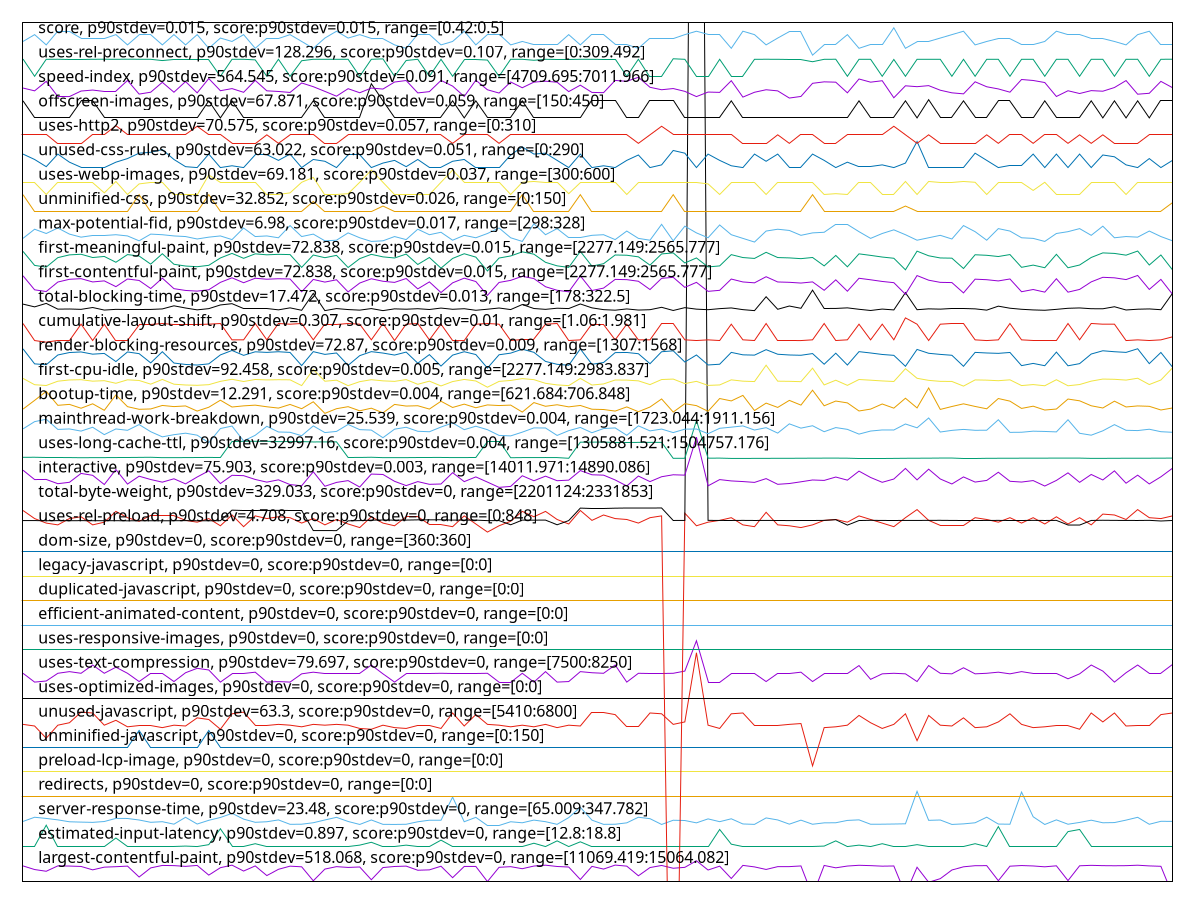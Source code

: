 reset

$largestContentfulPaintP90Stdev518068ScoreP90Stdev0Range1106941915064082 <<EOF
0 0.6387275539844293
1 0.49025650177714475
2 0.41941346714721206
3 0.639984674630016
4 0.6325929130641965
5 0.6164643876578566
6 0.47744769143201715
7 0.5879157978203926
8 0.6065035711058151
9 0.6308492984103777
10 0.18416908279101563
11 0.5575285230186715
12 0.6582279303632426
13 0.6506474659128125
14 0.6199649160259328
15 0.6588109324181799
16 0.2619682269271575
17 0.5657218944383215
18 0.6707815245498612
19 0.4280673814355378
20 0.6385704812976183
21 0.24268007839256978
22 0.49968407992067654
23 0.6286340523469507
24 0.6017263329355602
25 0.029305298032458182
26 0.5088638462474568
27 0.6085356315975412
28 0.5766045874826586
29 0.5952440294150563
30 0.07213096840266342
31 0.5714551553371336
32 0.615431176463642
33 0.6304582341466469
34 0.4615434528828164
35 0.47642429278780263
36 0.6258060790313333
37 0.15657353237936178
38 0.6164633093556571
39 0.6169143991083983
40 -0.002700867802204243
41 0.581402241507857
42 0.6080423083420543
43 0.524190653969745
44 0.6326948126218861
45 0.6686987838548379
46 0.6149071395672205
47 0.5927766044109761
48 0.0821352764766834
49 0.6200562122786781
50 0.5088244882172379
51 0.6724730212641177
52 0.629404373465345
53 0.2347513403039585
54 0.5710721064530748
55 0.6571856434588632
56 0.5426907253430793
57 0.5801613672820523
58 0.849658362413261
59 0.4703577646230608
60 0.6281113094131676
61 0.12289727412906526
62 0.660090805240138
63 0.5982148418284714
64 0.49374856547296897
65 0.6087423061854507
66 0.6099760636167479
67 0.6372145162839038
68 -0.58615958371887
69 0.6579384062231393
70 0.5603224040131343
71 0.6333764793279206
72 0.6645077826461119
73 0.6502344761710619
74 0.6285528561914582
75 0.6358129031438153
76 -0.5206520063352826
77 0.5844555260676989
78 -0.031301216145162236
79 0.11658002273163781
80 0.47137237510436325
81 0.6017421480344582
82 0.6471140672994071
83 0.649405441497998
84 0.0328944268977871
85 0.6278543679711381
86 0.6536647351792508
87 0.6367481505833608
88 0.6018943324179746
89 0.6425779914156866
90 0.036078114136747
91 0.6437683651552293
92 0.6620668659043938
93 0.6495750943771172
94 0.6450468002409249
95 0.6492296782397613
96 0.6670703678191501
97 0.6389456945190402
98 0.6226371285890773
99 -0.5402249883954147
EOF

$estimatedInputLatencyP90Stdev0897ScoreP90Stdev0Range128188 <<EOF
0 1.4316527777777812
1 1.4316527777777812
2 2.306652777777781
3 1.4316527777777812
4 1.4316527777777812
5 1.4316527777777812
6 1.4316527777777812
7 1.4316527777777812
8 1.781652777777781
9 1.4316527777777812
10 1.4316527777777812
11 1.4316527777777812
12 1.4316527777777812
13 1.4316527777777812
14 1.451097222222208
15 1.4316527777777812
16 1.5094305555555594
17 2.160819444444448
18 1.4316527777777812
19 1.4316527777777812
20 1.5483194444444304
21 1.4316527777777812
22 1.4316527777777812
23 1.4316527777777812
24 1.4316527777777812
25 1.4316527777777812
26 1.4316527777777812
27 1.4316527777777812
28 1.4316527777777812
29 1.4899861111111146
30 1.6066527777777986
31 1.4316527777777812
32 1.4316527777777812
33 1.4899861111111146
34 1.4316527777777812
35 1.4316527777777812
36 1.6941527777777812
37 1.4316527777777812
38 1.4316527777777812
39 1.4316527777777812
40 1.4316527777777812
41 1.4316527777777812
42 1.4316527777777812
43 1.4316527777777812
44 1.5677638888888925
45 1.4316527777777812
46 1.6649861111111144
47 1.4316527777777812
48 1.6260972222222256
49 1.4316527777777812
50 1.4316527777777812
51 1.4316527777777812
52 1.4316527777777812
53 1.4316527777777812
54 1.4316527777777812
55 1.4316527777777812
56 1.4316527777777812
57 1.4316527777777812
58 1.4316527777777812
59 1.4316527777777812
60 2.131652777777781
61 1.5288750000000033
62 1.4316527777777812
63 1.4316527777777812
64 1.4316527777777812
65 1.4316527777777812
66 1.4316527777777812
67 1.4316527777777812
68 1.4316527777777812
69 1.4510972222222258
70 1.6649861111111144
71 1.4316527777777812
72 1.489986111111097
73 1.4316527777777812
74 1.5483194444444481
75 1.4316527777777812
76 1.4316527777777812
77 1.5094305555555594
78 1.4316527777777812
79 1.4316527777777812
80 1.4316527777777812
81 1.4316527777777812
82 1.5483194444444481
83 1.4316527777777812
84 2.248319444444448
85 1.4316527777777812
86 1.4316527777777812
87 1.4316527777777812
88 1.4316527777777812
89 1.4316527777777812
90 2.0441527777777546
91 2.131652777777781
92 1.4316527777777812
93 1.4316527777777812
94 1.4316527777777812
95 1.4316527777777812
96 1.4316527777777812
97 1.4316527777777812
98 1.4316527777777812
99 1.4316527777777812
EOF

$serverResponseTimeP90Stdev2348ScoreP90Stdev0Range65009347782 <<EOF
0 2.4600613114104593
1 2.6324662242472265
2 2.584268918383518
3 2.5248642036450075
4 2.4468233954041203
5 2.4330753763866877
6 2.4226405507131537
7 2.457411747226624
8 2.585407983359746
9 2.582114599841521
10 2.5198374603803484
11 2.4252802099841517
12 2.449661152931854
13 2.348744948494453
14 2.6307130546751187
15 2.3540292194928685
16 2.5071443145800316
17 2.623368561806656
18 2.791875891442155
19 2.5560052496038033
20 2.425047444532488
21 2.4477841719492868
22 2.5230615095087163
23 2.342281992868463
24 2.347308736133122
25 2.407292888272583
26 2.520837856576862
27 2.6288162638668777
28 2.4592491085578443
29 2.337488015055467
30 2.521060717115689
31 2.341628268621236
32 2.337844591917591
33 2.3446393621236132
34 2.4467738708399365
35 2.5110567551505545
36 2.5092392036450075
37 3.45665897385103
38 2.4483140847860536
39 2.627682151347068
40 2.292722761489699
41 2.2947334587955623
42 2.4479872226624404
43 2.4055694334389854
44 2.5158061608557842
45 2.450304972266244
46 2.341965035657686
47 2.6172423732171155
48 3.037289916798732
49 2.514018324088748
50 2.3414549326465925
51 2.3456001386687797
52 2.402989203645008
53 2.6326742274167985
54 2.573809330427892
55 2.337289916798732
56 2.5094917789223454
57 2.498224940570523
58 2.4027613906497622
59 2.565325772583201
60 2.4506120245641836
61 2.5693719294770205
62 2.3573770800316955
63 2.3405882527733755
64 2.604737420760697
65 2.5219670166402532
66 2.349438292393027
67 2.513790511093502
68 2.3454020404120444
69 2.402454338351822
70 2.406837262282092
71 2.502607864500792
72 2.52537925911252
73 2.345223751980982
74 2.3476900752773373
75 2.354866184627575
76 2.363632032488114
77 3.6931437202852617
78 2.505574385895404
79 2.5197483161648178
80 2.337874306656101
81 2.36076456022187
82 2.4055793383518225
83 2.6344967313787637
84 2.353405209984152
85 2.346679774167987
86 3.6635527931854197
87 2.6524394809825673
88 2.335873514263074
89 2.5252257329635497
90 2.3463083399366083
91 2.419688886687797
92 2.5118986727416797
93 2.4062033478605387
94 2.413904417591125
95 2.514830526941363
96 2.629643324088748
97 2.3444759310618064
98 2.4661330229793976
99 2.4634586965134706
EOF

$redirectsP90Stdev0ScoreP90Stdev0Range00 <<EOF
0 3.5
1 3.5
2 3.5
3 3.5
4 3.5
5 3.5
6 3.5
7 3.5
8 3.5
9 3.5
10 3.5
11 3.5
12 3.5
13 3.5
14 3.5
15 3.5
16 3.5
17 3.5
18 3.5
19 3.5
20 3.5
21 3.5
22 3.5
23 3.5
24 3.5
25 3.5
26 3.5
27 3.5
28 3.5
29 3.5
30 3.5
31 3.5
32 3.5
33 3.5
34 3.5
35 3.5
36 3.5
37 3.5
38 3.5
39 3.5
40 3.5
41 3.5
42 3.5
43 3.5
44 3.5
45 3.5
46 3.5
47 3.5
48 3.5
49 3.5
50 3.5
51 3.5
52 3.5
53 3.5
54 3.5
55 3.5
56 3.5
57 3.5
58 3.5
59 3.5
60 3.5
61 3.5
62 3.5
63 3.5
64 3.5
65 3.5
66 3.5
67 3.5
68 3.5
69 3.5
70 3.5
71 3.5
72 3.5
73 3.5
74 3.5
75 3.5
76 3.5
77 3.5
78 3.5
79 3.5
80 3.5
81 3.5
82 3.5
83 3.5
84 3.5
85 3.5
86 3.5
87 3.5
88 3.5
89 3.5
90 3.5
91 3.5
92 3.5
93 3.5
94 3.5
95 3.5
96 3.5
97 3.5
98 3.5
99 3.5
EOF

$preloadLcpImageP90Stdev0ScoreP90Stdev0Range00 <<EOF
0 4.5
1 4.5
2 4.5
3 4.5
4 4.5
5 4.5
6 4.5
7 4.5
8 4.5
9 4.5
10 4.5
11 4.5
12 4.5
13 4.5
14 4.5
15 4.5
16 4.5
17 4.5
18 4.5
19 4.5
20 4.5
21 4.5
22 4.5
23 4.5
24 4.5
25 4.5
26 4.5
27 4.5
28 4.5
29 4.5
30 4.5
31 4.5
32 4.5
33 4.5
34 4.5
35 4.5
36 4.5
37 4.5
38 4.5
39 4.5
40 4.5
41 4.5
42 4.5
43 4.5
44 4.5
45 4.5
46 4.5
47 4.5
48 4.5
49 4.5
50 4.5
51 4.5
52 4.5
53 4.5
54 4.5
55 4.5
56 4.5
57 4.5
58 4.5
59 4.5
60 4.5
61 4.5
62 4.5
63 4.5
64 4.5
65 4.5
66 4.5
67 4.5
68 4.5
69 4.5
70 4.5
71 4.5
72 4.5
73 4.5
74 4.5
75 4.5
76 4.5
77 4.5
78 4.5
79 4.5
80 4.5
81 4.5
82 4.5
83 4.5
84 4.5
85 4.5
86 4.5
87 4.5
88 4.5
89 4.5
90 4.5
91 4.5
92 4.5
93 4.5
94 4.5
95 4.5
96 4.5
97 4.5
98 4.5
99 4.5
EOF

$unminifiedJavascriptP90Stdev0ScoreP90Stdev0Range0150 <<EOF
0 5.486
1 5.486
2 5.486
3 5.486
4 5.486
5 5.486
6 5.486
7 5.486
8 5.486
9 5.486
10 6.186
11 5.486
12 5.486
13 5.486
14 5.486
15 5.486
16 6.186
17 5.486
18 5.486
19 5.486
20 5.486
21 5.486
22 5.486
23 5.486
24 5.486
25 5.486
26 5.486
27 5.486
28 5.486
29 5.486
30 5.486
31 5.486
32 5.486
33 5.486
34 5.486
35 5.486
36 5.486
37 5.486
38 5.486
39 5.486
40 5.486
41 5.486
42 5.486
43 5.486
44 5.486
45 5.486
46 5.486
47 5.486
48 5.486
49 5.486
50 5.486
51 5.486
52 5.486
53 5.486
54 5.486
55 5.486
56 5.486
57 5.486
58 5.486
59 5.486
60 5.486
61 5.486
62 5.486
63 5.486
64 5.486
65 5.486
66 5.486
67 5.486
68 5.486
69 5.486
70 5.486
71 5.486
72 5.486
73 5.486
74 5.486
75 5.486
76 5.486
77 5.486
78 5.486
79 5.486
80 5.486
81 5.486
82 5.486
83 5.486
84 5.486
85 5.486
86 5.486
87 5.486
88 5.486
89 5.486
90 5.486
91 5.486
92 5.486
93 5.486
94 5.486
95 5.486
96 5.486
97 5.486
98 5.486
99 5.486
EOF

$unusedJavascriptP90Stdev633ScoreP90Stdev0Range54106800 <<EOF
0 6.437333333333331
1 6.370666666666665
2 5.870666666666665
3 6.404
4 6.503999999999998
5 6.937333333333331
6 6.904
7 6.404
8 6.603999999999999
9 6.33733333333333
10 6.404
11 6.404
12 6.3039999999999985
13 6.404
14 6.370666666666665
15 6.703999999999997
16 6.637333333333331
17 6.237333333333332
18 6.870666666666665
19 6.937333333333331
20 6.370666666666665
21 6.370666666666665
22 6.437333333333331
23 6.404
24 6.33733333333333
25 6.437333333333331
26 6.404
27 6.437333333333331
28 6.404
29 6.2706666666666635
30 6.237333333333332
31 6.404
32 6.3039999999999985
33 6.2706666666666635
34 6.404
35 6.404
36 6.2706666666666635
37 6.904
38 6.370666666666665
39 6.83733333333333
40 6.437333333333331
41 6.404
42 6.33733333333333
43 6.404
44 6.33733333333333
45 6.437333333333331
46 6.3039999999999985
47 6.404
48 6.370666666666665
49 6.937333333333331
50 6.937333333333331
51 6.83733333333333
52 6.33733333333333
53 6.33733333333333
54 6.904
55 6.870666666666665
56 6.437333333333331
57 6.537333333333333
58 9.370666666666665
59 6.404
60 6.2706666666666635
61 6.870666666666665
62 6.904
63 6.404
64 6.404
65 6.404
66 6.437333333333331
67 6.470666666666666
68 4.737333333333332
69 6.3039999999999985
70 6.33733333333333
71 6.404
72 6.8039999999999985
73 6.503999999999998
74 6.2706666666666635
75 6.437333333333331
76 6.870666666666665
77 5.7706666666666635
78 6.8039999999999985
79 6.404
80 6.370666666666665
81 6.703999999999997
82 6.3039999999999985
83 6.33733333333333
84 6.537333333333333
85 6.870666666666665
86 6.437333333333331
87 6.3039999999999985
88 6.33733333333333
89 6.404
90 6.404
91 6.237333333333332
92 6.904
93 6.537333333333333
94 6.904
95 6.370666666666665
96 6.404
97 6.404
98 6.83733333333333
99 6.904
EOF

$usesOptimizedImagesP90Stdev0ScoreP90Stdev0Range00 <<EOF
0 7.5
1 7.5
2 7.5
3 7.5
4 7.5
5 7.5
6 7.5
7 7.5
8 7.5
9 7.5
10 7.5
11 7.5
12 7.5
13 7.5
14 7.5
15 7.5
16 7.5
17 7.5
18 7.5
19 7.5
20 7.5
21 7.5
22 7.5
23 7.5
24 7.5
25 7.5
26 7.5
27 7.5
28 7.5
29 7.5
30 7.5
31 7.5
32 7.5
33 7.5
34 7.5
35 7.5
36 7.5
37 7.5
38 7.5
39 7.5
40 7.5
41 7.5
42 7.5
43 7.5
44 7.5
45 7.5
46 7.5
47 7.5
48 7.5
49 7.5
50 7.5
51 7.5
52 7.5
53 7.5
54 7.5
55 7.5
56 7.5
57 7.5
58 7.5
59 7.5
60 7.5
61 7.5
62 7.5
63 7.5
64 7.5
65 7.5
66 7.5
67 7.5
68 7.5
69 7.5
70 7.5
71 7.5
72 7.5
73 7.5
74 7.5
75 7.5
76 7.5
77 7.5
78 7.5
79 7.5
80 7.5
81 7.5
82 7.5
83 7.5
84 7.5
85 7.5
86 7.5
87 7.5
88 7.5
89 7.5
90 7.5
91 7.5
92 7.5
93 7.5
94 7.5
95 7.5
96 7.5
97 7.5
98 7.5
99 7.5
EOF

$usesTextCompressionP90Stdev79697ScoreP90Stdev0Range75008250 <<EOF
0 8.53025806451613
1 8.168967741935482
2 8.214129032258064
3 8.53025806451613
4 8.597999999999999
5 8.53025806451613
6 8.868967741935482
7 8.53025806451613
8 8.77864516129032
9 8.53025806451613
10 8.191548387096773
11 8.507677419354838
12 8.507677419354838
13 8.191548387096773
14 8.552838709677417
15 8.733483870967742
16 8.665741935483869
17 8.168967741935482
18 8.53025806451613
19 8.53025806451613
20 8.575419354838708
21 8.168967741935482
22 8.191548387096773
23 8.168967741935482
24 8.507677419354838
25 8.575419354838708
26 8.53025806451613
27 8.53025806451613
28 8.507677419354838
29 8.507677419354838
30 8.868967741935482
31 8.507677419354838
32 8.168967741935482
33 8.507677419354838
34 8.507677419354838
35 8.507677419354838
36 8.53025806451613
37 8.507677419354838
38 8.507677419354838
39 8.507677419354838
40 8.53025806451613
41 8.168967741935482
42 8.168967741935482
43 8.53025806451613
44 8.168967741935482
45 8.597999999999999
46 8.168967741935482
47 8.191548387096773
48 8.597999999999999
49 8.552838709677417
50 8.53025806451613
51 8.868967741935482
52 8.168967741935482
53 8.53025806451613
54 8.507677419354838
55 8.507677419354838
56 8.53025806451613
57 8.62058064516129
58 9.862516129032258
59 8.168967741935482
60 8.168967741935482
61 8.507677419354838
62 8.507677419354838
63 8.507677419354838
64 8.191548387096773
65 8.53025806451613
66 8.53025806451613
67 8.575419354838708
68 8.191548387096773
69 8.507677419354838
70 8.507677419354838
71 8.507677419354838
72 8.84638709677419
73 8.281870967741934
74 8.507677419354838
75 8.53025806451613
76 8.507677419354838
77 8.191548387096773
78 8.84638709677419
79 8.53025806451613
80 8.507677419354838
81 8.75606451612903
82 8.507677419354838
83 8.53025806451613
84 8.575419354838708
85 8.507677419354838
86 8.597999999999999
87 8.507677419354838
88 8.507677419354838
89 8.507677419354838
90 8.304451612903225
91 8.507677419354838
92 8.868967741935482
93 8.62058064516129
94 8.168967741935482
95 8.552838709677417
96 8.868967741935482
97 8.507677419354838
98 8.507677419354838
99 8.891548387096773
EOF

$usesResponsiveImagesP90Stdev0ScoreP90Stdev0Range00 <<EOF
0 9.5
1 9.5
2 9.5
3 9.5
4 9.5
5 9.5
6 9.5
7 9.5
8 9.5
9 9.5
10 9.5
11 9.5
12 9.5
13 9.5
14 9.5
15 9.5
16 9.5
17 9.5
18 9.5
19 9.5
20 9.5
21 9.5
22 9.5
23 9.5
24 9.5
25 9.5
26 9.5
27 9.5
28 9.5
29 9.5
30 9.5
31 9.5
32 9.5
33 9.5
34 9.5
35 9.5
36 9.5
37 9.5
38 9.5
39 9.5
40 9.5
41 9.5
42 9.5
43 9.5
44 9.5
45 9.5
46 9.5
47 9.5
48 9.5
49 9.5
50 9.5
51 9.5
52 9.5
53 9.5
54 9.5
55 9.5
56 9.5
57 9.5
58 9.5
59 9.5
60 9.5
61 9.5
62 9.5
63 9.5
64 9.5
65 9.5
66 9.5
67 9.5
68 9.5
69 9.5
70 9.5
71 9.5
72 9.5
73 9.5
74 9.5
75 9.5
76 9.5
77 9.5
78 9.5
79 9.5
80 9.5
81 9.5
82 9.5
83 9.5
84 9.5
85 9.5
86 9.5
87 9.5
88 9.5
89 9.5
90 9.5
91 9.5
92 9.5
93 9.5
94 9.5
95 9.5
96 9.5
97 9.5
98 9.5
99 9.5
EOF

$efficientAnimatedContentP90Stdev0ScoreP90Stdev0Range00 <<EOF
0 10.5
1 10.5
2 10.5
3 10.5
4 10.5
5 10.5
6 10.5
7 10.5
8 10.5
9 10.5
10 10.5
11 10.5
12 10.5
13 10.5
14 10.5
15 10.5
16 10.5
17 10.5
18 10.5
19 10.5
20 10.5
21 10.5
22 10.5
23 10.5
24 10.5
25 10.5
26 10.5
27 10.5
28 10.5
29 10.5
30 10.5
31 10.5
32 10.5
33 10.5
34 10.5
35 10.5
36 10.5
37 10.5
38 10.5
39 10.5
40 10.5
41 10.5
42 10.5
43 10.5
44 10.5
45 10.5
46 10.5
47 10.5
48 10.5
49 10.5
50 10.5
51 10.5
52 10.5
53 10.5
54 10.5
55 10.5
56 10.5
57 10.5
58 10.5
59 10.5
60 10.5
61 10.5
62 10.5
63 10.5
64 10.5
65 10.5
66 10.5
67 10.5
68 10.5
69 10.5
70 10.5
71 10.5
72 10.5
73 10.5
74 10.5
75 10.5
76 10.5
77 10.5
78 10.5
79 10.5
80 10.5
81 10.5
82 10.5
83 10.5
84 10.5
85 10.5
86 10.5
87 10.5
88 10.5
89 10.5
90 10.5
91 10.5
92 10.5
93 10.5
94 10.5
95 10.5
96 10.5
97 10.5
98 10.5
99 10.5
EOF

$duplicatedJavascriptP90Stdev0ScoreP90Stdev0Range00 <<EOF
0 11.5
1 11.5
2 11.5
3 11.5
4 11.5
5 11.5
6 11.5
7 11.5
8 11.5
9 11.5
10 11.5
11 11.5
12 11.5
13 11.5
14 11.5
15 11.5
16 11.5
17 11.5
18 11.5
19 11.5
20 11.5
21 11.5
22 11.5
23 11.5
24 11.5
25 11.5
26 11.5
27 11.5
28 11.5
29 11.5
30 11.5
31 11.5
32 11.5
33 11.5
34 11.5
35 11.5
36 11.5
37 11.5
38 11.5
39 11.5
40 11.5
41 11.5
42 11.5
43 11.5
44 11.5
45 11.5
46 11.5
47 11.5
48 11.5
49 11.5
50 11.5
51 11.5
52 11.5
53 11.5
54 11.5
55 11.5
56 11.5
57 11.5
58 11.5
59 11.5
60 11.5
61 11.5
62 11.5
63 11.5
64 11.5
65 11.5
66 11.5
67 11.5
68 11.5
69 11.5
70 11.5
71 11.5
72 11.5
73 11.5
74 11.5
75 11.5
76 11.5
77 11.5
78 11.5
79 11.5
80 11.5
81 11.5
82 11.5
83 11.5
84 11.5
85 11.5
86 11.5
87 11.5
88 11.5
89 11.5
90 11.5
91 11.5
92 11.5
93 11.5
94 11.5
95 11.5
96 11.5
97 11.5
98 11.5
99 11.5
EOF

$legacyJavascriptP90Stdev0ScoreP90Stdev0Range00 <<EOF
0 12.5
1 12.5
2 12.5
3 12.5
4 12.5
5 12.5
6 12.5
7 12.5
8 12.5
9 12.5
10 12.5
11 12.5
12 12.5
13 12.5
14 12.5
15 12.5
16 12.5
17 12.5
18 12.5
19 12.5
20 12.5
21 12.5
22 12.5
23 12.5
24 12.5
25 12.5
26 12.5
27 12.5
28 12.5
29 12.5
30 12.5
31 12.5
32 12.5
33 12.5
34 12.5
35 12.5
36 12.5
37 12.5
38 12.5
39 12.5
40 12.5
41 12.5
42 12.5
43 12.5
44 12.5
45 12.5
46 12.5
47 12.5
48 12.5
49 12.5
50 12.5
51 12.5
52 12.5
53 12.5
54 12.5
55 12.5
56 12.5
57 12.5
58 12.5
59 12.5
60 12.5
61 12.5
62 12.5
63 12.5
64 12.5
65 12.5
66 12.5
67 12.5
68 12.5
69 12.5
70 12.5
71 12.5
72 12.5
73 12.5
74 12.5
75 12.5
76 12.5
77 12.5
78 12.5
79 12.5
80 12.5
81 12.5
82 12.5
83 12.5
84 12.5
85 12.5
86 12.5
87 12.5
88 12.5
89 12.5
90 12.5
91 12.5
92 12.5
93 12.5
94 12.5
95 12.5
96 12.5
97 12.5
98 12.5
99 12.5
EOF

$domSizeP90Stdev0ScoreP90Stdev0Range360360 <<EOF
0 13.5
1 13.5
2 13.5
3 13.5
4 13.5
5 13.5
6 13.5
7 13.5
8 13.5
9 13.5
10 13.5
11 13.5
12 13.5
13 13.5
14 13.5
15 13.5
16 13.5
17 13.5
18 13.5
19 13.5
20 13.5
21 13.5
22 13.5
23 13.5
24 13.5
25 13.5
26 13.5
27 13.5
28 13.5
29 13.5
30 13.5
31 13.5
32 13.5
33 13.5
34 13.5
35 13.5
36 13.5
37 13.5
38 13.5
39 13.5
40 13.5
41 13.5
42 13.5
43 13.5
44 13.5
45 13.5
46 13.5
47 13.5
48 13.5
49 13.5
50 13.5
51 13.5
52 13.5
53 13.5
54 13.5
55 13.5
56 13.5
57 13.5
58 13.5
59 13.5
60 13.5
61 13.5
62 13.5
63 13.5
64 13.5
65 13.5
66 13.5
67 13.5
68 13.5
69 13.5
70 13.5
71 13.5
72 13.5
73 13.5
74 13.5
75 13.5
76 13.5
77 13.5
78 13.5
79 13.5
80 13.5
81 13.5
82 13.5
83 13.5
84 13.5
85 13.5
86 13.5
87 13.5
88 13.5
89 13.5
90 13.5
91 13.5
92 13.5
93 13.5
94 13.5
95 13.5
96 13.5
97 13.5
98 13.5
99 13.5
EOF

$usesRelPreloadP90Stdev4708ScoreP90Stdev0Range0848 <<EOF
0 15.199631578947368
1 14.868052631578948
2 14.683842105263157
3 14.61015789473684
4 14.868052631578948
5 14.941736842105264
6 14.61015789473684
7 14.720684210526315
8 15.16278947368421
9 14.904894736842106
10 14.757526315789473
11 14.978578947368423
12 14.978578947368423
13 14.978578947368423
14 14.794368421052631
15 14.720684210526315
16 14.868052631578948
17 14.573315789473686
18 15.015421052631577
19 14.536473684210527
20 14.978578947368423
21 14.868052631578948
22 14.941736842105264
23 14.904894736842106
24 14.683842105263157
25 14.868052631578948
26 14.61015789473684
27 14.83121052631579
28 14.646999999999998
29 14.499631578947369
30 14.941736842105264
31 14.683842105263157
32 14.573315789473686
33 14.941736842105264
34 14.941736842105264
35 14.61015789473684
36 14.61015789473684
37 14.536473684210527
38 14.978578947368423
39 14.646999999999998
40 14.315421052631578
41 14.573315789473686
42 14.757526315789473
43 15.16278947368421
44 14.941736842105264
45 15.16278947368421
46 14.83121052631579
47 14.646999999999998
48 15.199631578947368
49 14.794368421052631
50 15.015421052631577
51 14.868052631578948
52 14.83121052631579
53 14.683842105263157
54 14.904894736842106
55 14.978578947368423
56 -16.005631578947366
57 15.089105263157894
58 14.573315789473686
59 14.720684210526315
60 14.794368421052631
61 14.904894736842106
62 14.61015789473684
63 14.536473684210527
64 15.125947368421052
65 14.61015789473684
66 14.573315789473686
67 14.499631578947369
68 14.61015789473684
69 14.794368421052631
70 14.83121052631579
71 14.720684210526315
72 14.978578947368423
73 14.83121052631579
74 14.683842105263157
75 14.536473684210527
76 14.904894736842106
77 15.236473684210527
78 14.794368421052631
79 14.573315789473686
80 14.573315789473686
81 14.573315789473686
82 14.904894736842106
83 14.83121052631579
84 14.720684210526315
85 14.904894736842106
86 14.683842105263157
87 14.904894736842106
88 14.646999999999998
89 14.941736842105264
90 14.646999999999998
91 14.904894736842106
92 14.61015789473684
93 15.052263157894735
94 15.015421052631577
95 14.83121052631579
96 15.236473684210527
97 14.904894736842106
98 14.868052631578948
99 14.978578947368423
EOF

$totalByteWeightP90Stdev329033ScoreP90Stdev0Range22011242331853 <<EOF
0 14.787560639070534
1 14.78654393609304
2 14.779427015250576
3 14.783493827160555
4 14.779427015250576
5 14.784002178649189
6 14.77993536673921
7 14.78247712418306
8 14.781460421205566
9 14.776376906318092
10 14.779427015250576
11 14.778918663761715
12 14.777393609295586
13 14.77993536673921
14 14.783493827160555
15 14.779427015250576
16 14.778918663761715
17 14.780952069716705
18 15.213559186637667
19 15.198308641975245
20 15.200342047930235
21 15.200850399419096
22 15.205425562817709
23 15.19932534495274
24 15.198816993464106
25 14.37732098765423
26 14.37782933914309
27 14.374779230210606
28 14.77586855482923
29 14.785018881626684
30 14.80535294117658
31 14.810436456063826
32 14.802811183732729
33 14.806369644154074
34 14.816028322440161
35 14.8155199709513
36 14.819586782861279
37 14.804844589687718
38 14.806369644154074
39 14.804844589687718
40 14.78451053013805
41 14.786035584604178
42 14.614721132897557
43 14.805861292665213
44 14.803827886710224
45 14.805861292665213
46 14.614212781408924
47 14.78654393609304
48 15.297437182280419
49 15.298453885257913
50 15.298453885257913
51 15.294387073347934
52 15.300995642701537
53 15.298962236746547
54 15.300995642701537
55 15.302012345679032
56 14.790610748003019
57 14.793660856935276
58 80.83106100217856
59 14.795185911401632
60 14.791119099491652
61 14.790610748003019
62 14.794169208424137
63 14.790610748003019
64 14.792135802469147
65 14.790102396514158
66 14.787052287581673
67 14.795185911401632
68 14.795185911401632
69 14.794169208424137
70 14.822128540304902
71 14.600995642701491
72 14.788068990559168
73 14.797219317356621
74 14.791119099491652
75 14.790610748003019
76 14.791627450980286
77 14.792135802469147
78 14.795185911401632
79 14.79671096586776
80 14.792135802469147
81 14.790610748003019
82 14.790610748003019
83 14.791627450980286
84 14.794169208424137
85 14.790610748003019
86 14.790610748003019
87 14.79467755991277
88 14.790610748003019
89 14.794169208424137
90 14.60506245461147
91 14.602520697167847
92 14.791627450980286
93 14.79925272331161
94 14.794169208424137
95 14.792135802469147
96 14.790610748003019
97 14.796202614379126
98 14.769259985475628
99 14.790610748003019
EOF

$interactiveP90Stdev75903ScoreP90Stdev0003Range1401197114890086 <<EOF
0 16.85101825626898
1 16.4670128400612
2 16.47118542896166
3 16.297770037960333
4 16.35474097856615
5 16.718095043902082
6 16.64080361644011
7 16.263669017985976
8 16.877508466590577
9 16.281458816903395
10 16.604352337204134
11 16.46846611104231
12 16.360507666545047
13 16.49873243582062
14 16.290366604124763
15 16.571316315070654
16 16.824563194390983
17 16.3031407201414
18 16.641089490448003
19 16.626212325889682
20 16.47057618927269
21 16.36156832941122
22 16.455737688002337
23 16.26087811440317
24 16.21311149672116
25 16.787329276477664
26 16.192242694144944
27 16.350185740276444
28 16.423493677464506
29 16.16102384654525
30 16.691934057335494
31 16.675669700870017
32 16.394998951404773
33 16.21864620497233
34 16.38343616791584
35 16.271627797230316
36 16.284992407099324
37 16.748712853116338
38 16.381641254063
39 16.57551303923571
40 16.363005549269758
41 16.14660841537428
42 16.186343613695186
43 16.623188388125868
44 16.41733332691736
45 16.606038290881834
46 16.419758569525307
47 16.442912020935097
48 16.835182710815353
49 16.66274913300507
50 16.647482992337643
51 16.451157845802108
52 16.204479507620526
53 16.610080361895086
54 16.382615451757935
55 16.582890463223016
56 16.66282060150703
57 16.64794343694873
58 18.20423438906984
59 16.209173230777992
60 16.465235969076076
61 16.41096888107441
62 16.38506260356239
63 16.35061455128828
64 16.50564613467545
65 16.272174941335585
66 16.30496023790476
67 16.375176283671372
68 16.449437915295604
69 16.432030062798567
70 16.570121267988483
71 16.443003524049914
72 16.81220383000874
73 16.551897971600056
74 16.354353877040708
75 16.4884808064392
76 16.923529495402256
77 16.45336868290414
78 16.892242694144947
79 16.490722105525684
80 16.28575817452375
81 16.574895598243252
82 16.36416931423713
83 16.43125093896557
84 16.76705799744255
85 16.395993652358463
86 16.364569655009667
87 16.425190175675276
88 16.201395114533724
89 16.4313259223119
90 16.742069797277168
91 16.352220015030156
92 16.6751354445274
93 16.450839166580202
94 16.823183852302904
95 16.317678116411663
96 16.64668160782371
97 16.28747482450884
98 16.57941685970416
99 16.93113444698109
EOF

$usesLongCacheTtlP90Stdev3299716ScoreP90Stdev0004Range13058815211504757176 <<EOF
0 17.378490546832513
1 17.380592514123588
2 17.367326370324214
3 17.367369137048737
4 17.367600285045153
5 17.36136339380333
6 17.364807426662516
7 17.365788726157618
8 17.368756961303745
9 17.370717990842046
10 17.375274358105482
11 17.380352024323457
12 17.36398463730871
13 17.364888567202684
14 17.36699842594996
15 17.369964841487487
16 17.373161220844214
17 17.369420567612067
18 18.02703618116206
19 18.033648848520205
20 18.03396389707433
21 18.034181145673987
22 18.021212956115594
23 18.022375815399847
24 18.02255273186836
25 18.007695849072693
26 18.00977657835416
27 18.011353025865503
28 17.37173124398562
29 17.37193069879708
30 17.380630173469278
31 17.364962427633905
32 17.365222729366998
33 17.365489274755078
34 17.369589208705428
35 17.37171106375256
36 17.372149539423702
37 17.3676487306607
38 17.36795646368867
39 17.37088259317128
40 18.013644115274978
41 18.013756736767093
42 17.361720343972372
43 17.366599219392725
44 17.36683507840464
45 17.369196991475917
46 17.36704087085596
47 17.338366904015704
48 17.99778260044023
49 17.999700521712853
50 18.001885730200854
51 18.003371017442245
52 18.003496098725826
53 17.989673750939467
54 17.99124140023629
55 17.99135176903941
56 17.336347712529637
57 17.339092142756563
58 18.889235360238864
59 17.342588903275278
60 17.34547033202206
61 17.332748909714958
62 17.332893112249096
63 17.333797134207828
64 17.335629616034318
65 17.337433173850933
66 17.33856513171127
67 17.33971413194198
68 17.34355018396509
69 17.34473077364479
70 17.34557665800526
71 17.34221626319032
72 17.333597491047996
73 17.333648848520205
74 17.333680676130545
75 17.333872542037447
76 17.338648853328227
77 17.34122014601073
78 17.343220645857215
79 17.34772184211353
80 17.34825663226664
81 17.33373041466151
82 17.33380345095231
83 17.337319834867
84 17.339384506830292
85 17.339499447609533
86 17.34231690067975
87 17.34315839775704
88 17.343536826845884
89 17.347093933929333
90 17.34537180073505
91 17.345573029521947
92 17.33463390121571
93 17.334965793126983
94 17.338530352361477
95 17.33946638155739
96 17.340547675983004
97 17.341630303650007
98 17.34244235065087
99 17.34731516002312
EOF

$mainthreadWorkBreakdownP90Stdev25539ScoreP90Stdev0004Range17230441911156 <<EOF
0 18.542407564445263
1 18.83953172335391
2 18.9384010507881
3 18.52096472793191
4 18.540364365379297
5 18.452227209881094
6 18.609618060036265
7 18.307891326389537
8 18.540407380096482
9 18.484574277199144
10 18.720165883184315
11 18.427343195993487
12 18.2166571112545
13 18.304665222601166
14 18.366735459489355
15 18.28470639383046
16 17.97801146034964
17 18.55724764187176
18 18.65831071988201
19 18.049953574830248
20 18.280168341168164
21 18.64828829077949
22 18.415836759148306
23 18.40364208682828
24 18.26393028543337
25 18.664805942175924
26 18.391554951301202
27 18.438720588687126
28 18.725069560942636
29 18.51188862260731
30 18.493908470826803
31 18.181040925430914
32 18.531546348357768
33 18.609553537960487
34 18.44551691400128
35 18.425687129382133
36 18.618285525547662
37 18.787612959719795
38 18.51064119580914
39 18.652030571173995
40 18.509845423541343
41 18.27567330322303
42 18.25588653332106
43 18.40908344855132
44 18.582970442744333
45 18.579980919900457
46 18.274662457369345
47 18.47018585430301
48 18.601789381509807
49 18.38551138353766
50 18.55582815620488
51 18.582669339724085
52 18.2806845177743
53 18.66751586935816
54 18.46087316803392
55 18.53531013611085
56 18.391146311488008
57 18.53124524533751
58 18.53827815159616
59 18.34484096844563
60 18.566904445878265
61 18.61297320797616
62 18.664913478968877
63 18.495693581589705
64 18.592541217316494
65 18.369983070636316
66 18.749114787845265
67 18.573679263833853
68 18.671989399944685
69 18.42730018127631
70 18.59652007865548
71 18.523782191907088
72 18.328667434786624
73 18.45433493102282
74 18.499371339908436
75 18.49696251574646
76 18.743092727440313
77 18.587379451255117
78 18.989459520078647
79 18.414180692536945
80 18.48184284265831
81 18.52113678680062
82 18.48500442437091
83 18.488832734199768
84 18.916657111254498
85 18.400458997757088
86 18.404911020985036
87 18.448979598734134
88 18.43745165453037
89 18.41938547331552
90 18.916915199557558
91 18.36262755399883
92 18.284663379113287
93 18.463690632009097
94 18.716767720527237
95 18.485090453805263
96 18.473777583187385
97 18.528556825513874
98 18.427429225427844
99 18.403082895504966
EOF

$bootupTimeP90Stdev12291ScoreP90Stdev0004Range621684706848 <<EOF
0 19.352715482924793
1 19.710659473426915
2 20.081460507018647
3 19.50768440533557
4 19.546597737272158
5 19.388548990851316
6 19.570600810112445
7 19.303829387527067
8 19.932162371674004
9 19.453323067253297
10 19.345284796424334
11 19.359217333612683
12 19.502844681891197
13 19.45566959983239
14 19.48324135763671
15 19.272737830854112
16 19.429417766603816
17 19.71828570430896
18 19.438755010824778
19 19.485930092883585
20 19.515652838885398
21 19.44882554647671
22 19.394757524966828
23 19.544251204693065
24 19.369678958027798
25 19.653902716670157
26 19.178827641595085
27 19.369532299741604
28 19.45298086458552
29 19.283394999650817
30 19.390944409525808
31 19.20028863747469
32 19.54527781269642
33 19.478010545429154
34 19.49130756337733
35 19.354622040645303
36 19.675168168168167
37 19.420227180669045
38 19.556912703401075
39 19.408250087296597
40 19.524696766533975
41 19.49888490816398
42 19.516972763461137
43 19.231282421956845
44 19.62100237446749
45 19.468673301208188
46 19.531394161603462
47 19.44506131713108
48 19.50230693484182
49 19.34772910119422
50 19.336485299252747
51 19.27190676723235
52 19.44310587331518
53 19.246437111530135
54 19.438706124729382
55 19.768882813045607
56 19.232162371674
57 19.575342761366024
58 19.49570731196313
59 19.26320504225156
60 19.786775123961167
61 19.688514072211746
62 19.915443327047974
63 19.294345485019907
64 19.59851477058454
65 19.42213373838955
66 19.710268384663735
67 19.517266080033526
68 20.128000069837274
69 19.48876548641665
70 19.683136601717997
71 19.60790090090091
72 19.276306515818145
73 19.35305768559257
74 19.56263237656261
75 19.39216656191075
76 19.798801103429007
77 19.401112717368534
78 20.219661498708007
79 19.340102870312172
80 19.460118234513583
81 19.56913422725051
82 19.462171450520287
83 19.36615915915916
84 19.786775123961167
85 19.67991011942175
86 19.381216076541662
87 19.4726819610308
88 19.315219847754733
89 19.355990851316434
90 19.76575410294015
91 19.692864934702143
92 19.48944989175222
93 19.39896172917103
94 19.67844353655982
95 19.440710454640687
96 19.483583560304492
97 19.467597807109435
98 19.317028633284448
99 19.399597248411208
EOF

$firstCpuIdleP90Stdev92458ScoreP90Stdev0005Range22771492983837 <<EOF
0 20.612039871515147
1 20.352497509899404
2 20.320479097870773
3 20.49634852691918
4 20.547184198150408
5 20.558669788280817
6 20.498005372439216
7 20.517866457084036
8 20.410728034989603
9 20.55264617194103
10 20.525638185858096
11 20.376130853961083
12 20.56828089640339
13 20.373645585681032
14 20.340733332300008
15 20.32833507302721
16 20.353924911673502
17 20.490200136581254
18 20.57460703384352
19 20.483550097330102
20 20.566343229608773
21 20.548354839927313
22 20.55732184616282
23 20.55245323496079
24 20.31628081981577
25 20.975776818568484
26 20.4951760980978
27 20.538074100710897
28 20.31361301770724
29 20.47771367389903
30 20.556947205053323
31 20.51051596022185
32 20.48979715805223
33 20.561597350068336
34 20.36934199964806
35 20.49901549932849
36 20.301720236728688
37 20.481317568197174
38 20.568224732148472
39 20.50574901908582
40 20.24954364391133
41 20.488738078908955
42 20.527084415422195
43 20.603116775515304
44 20.560116017844916
45 20.409513482977033
46 20.344320824082796
47 20.31531198641846
48 20.611267613010046
49 20.33918179475794
50 20.38417638347786
51 20.545155264441554
52 20.540557071362336
53 20.510916130538128
54 20.357368929314184
55 20.564654025819145
56 20.58359267639998
57 20.397845359018145
58 20.490316294472105
59 20.324287481115224
60 20.343085210474634
61 20.55167389210081
62 20.497861004774872
63 20.48156328681243
64 21.151602847965368
65 20.49754903786802
66 20.49127268238111
67 20.47742819354421
68 21.03041825630047
69 20.343457298663456
70 20.53698336535121
71 20.326416361668624
72 20.5661689927725
73 20.537853911302417
74 20.507254093471545
75 20.484554033386733
76 21.009098815718332
77 20.616048595209808
78 20.53045427071718
79 20.49027895800719
80 20.48637739315799
81 20.295205183158384
82 20.549376710251707
83 20.539419489908212
84 20.516799336240624
85 20.55290261282314
86 20.317116263107653
87 20.358024902282402
88 20.309731812400447
89 20.55746927733198
90 20.309098815718333
91 20.359706957894133
92 20.499297150302294
93 20.583929661929478
94 20.574258304878903
95 20.54186965552894
96 20.617965200408833
97 20.359749017262303
98 20.545295675078844
99 21.041473679296633
EOF

$renderBlockingResourcesP90Stdev7287ScoreP90Stdev0009Range13071568 <<EOF
0 21.822060606060603
1 21.20690909090909
2 21.170545454545454
3 21.570545454545453
4 21.670545454545454
5 21.694787878787878
6 21.603878787878788
7 21.634181818181816
8 21.300848484848483
9 21.694787878787878
10 21.625090909090908
11 21.24630303030303
12 21.703878787878786
13 21.240242424242425
14 21.182666666666666
15 21.158424242424243
16 21.20690909090909
17 21.573575757575757
18 21.75539393939394
19 21.555393939393937
20 21.700848484848485
21 21.67660606060606
22 21.703878787878786
23 21.673575757575755
24 21.13721212121212
25 21.70690909090909
26 21.594787878787876
27 21.652363636363635
28 21.14630303030303
29 21.543272727272726
30 21.70690909090909
31 21.64933333333333
32 21.567515151515153
33 21.68872727272727
34 21.234181818181817
35 21.58569696969697
36 21.116
37 21.56448484848485
38 21.703878787878786
39 21.588727272727272
40 21.034181818181818
41 21.57963636363636
42 21.64630303030303
43 21.80690909090909
44 21.679636363636362
45 21.30690909090909
46 21.18872727272727
47 21.14933333333333
48 21.819030303030303
49 21.18872727272727
50 21.261454545454544
51 21.66751515151515
52 21.673575757575755
53 21.622060606060607
54 21.212969696969697
55 21.703878787878786
56 21.740242424242425
57 21.282666666666664
58 21.570545454545453
59 21.161454545454546
60 21.191757575757574
61 21.67660606060606
62 21.57660606060606
63 21.56448484848485
64 21.78872727272727
65 21.600848484848484
66 21.570545454545453
67 21.55842424242424
68 21.62812121212121
69 21.191757575757574
70 21.643272727272727
71 21.158424242424243
72 21.70690909090909
73 21.652363636363635
74 21.591757575757576
75 21.555393939393937
76 21.10690909090909
77 21.79781818181818
78 21.640242424242423
79 21.594787878787876
80 21.55842424242424
81 21.10690909090909
82 21.67660606060606
83 21.652363636363635
84 21.63721212121212
85 21.673575757575755
86 21.134181818181816
87 21.22509090909091
88 21.131151515151515
89 21.68872727272727
90 21.12812121212121
91 21.216
92 21.609939393939392
93 21.743272727272725
94 21.703878787878786
95 21.67660606060606
96 21.82509090909091
97 21.216
98 21.673575757575755
99 21.073575757575757
EOF

$cumulativeLayoutShiftP90Stdev0307ScoreP90Stdev001Range1061981 <<EOF
0 22.860128437402448
1 22.16151070967401
2 22.09554521130225
3 22.16151070967401
4 22.16151070967401
5 22.833115764034485
6 22.162866355398354
7 22.831733491762925
8 22.162866355398354
9 22.162866355398354
10 22.831733491762925
11 22.831733491762925
12 22.860128437402448
13 22.831733491762925
14 22.831733491762925
15 22.831733491762925
16 22.833115764034485
17 22.860128437402448
18 22.18990565531353
19 22.19128792758509
20 22.861510709674008
21 22.192643573309436
22 22.860128437402448
23 22.831733491762925
24 22.860128437402448
25 22.19128792758509
26 22.831733491762925
27 22.831733491762925
28 22.860128437402448
29 22.831733491762925
30 22.191261301037873
31 22.860128437402448
32 22.162892981945568
33 22.833115764034485
34 22.860128437402448
35 22.18990565531353
36 22.833115764034485
37 22.162866355398354
38 22.16151070967401
39 22.831733491762925
40 22.860128437402448
41 22.831733491762925
42 22.162892981945568
43 22.18990565531353
44 22.18990565531353
45 22.831733491762925
46 22.860128437402448
47 22.162892981945568
48 22.18990565531353
49 22.831733491762925
50 22.831733491762925
51 22.18990565531353
52 22.833115764034485
53 22.18990565531353
54 22.19128792758509
55 22.861510709674008
56 22.860128437402448
57 22.191261301037873
58 22.162892981945568
59 22.18990565531353
60 22.162866355398354
61 22.831733491762925
62 22.191261301037873
63 22.162866355398354
64 22.860128437402448
65 22.162892981945568
66 22.162866355398354
67 22.16151070967401
68 22.191261301037873
69 22.860128437402448
70 22.162866355398354
71 22.19128792758509
72 22.831733491762925
73 22.18990565531353
74 22.833115764034485
75 22.192643573309436
76 23.090063487119533
77 22.831733491762925
78 22.162866355398354
79 22.831733491762925
80 22.861510709674008
81 22.860128437402448
82 22.18990565531353
83 22.16151070967401
84 22.18990565531353
85 22.860128437402448
86 22.18990565531353
87 22.16151070967401
88 22.16151070967401
89 22.162866355398354
90 22.860128437402448
91 22.192643573309436
92 22.861510709674008
93 22.831733491762925
94 22.833115764034485
95 22.16151070967401
96 22.18990565531353
97 22.162892981945568
98 22.18990565531353
99 22.31338863941058
EOF

$totalBlockingTimeP90Stdev17472ScoreP90Stdev0013Range1783225 <<EOF
0 23.654784232365145
1 23.541506224066392
2 23.683829875518672
3 23.448560165975103
4 23.4543692946058
5 23.439846473029043
6 23.515365145228216
7 23.410800829875512
8 23.439846473029043
9 23.422419087136927
10 23.422419087136927
11 23.436941908713695
12 23.45727385892116
13 23.58507468879668
14 23.495033195020742
15 23.41951452282157
16 23.468892116182573
17 23.619929460580913
18 23.67221161825726
19 23.46598755186722
20 23.465987551867215
21 23.474701244813275
22 23.419514522821576
23 23.50084232365145
24 23.402087136929463
25 24.0933734439834
26 23.387564315352694
27 23.471796680497917
28 23.43113278008299
29 23.407896265560165
30 23.471796680497928
31 23.387564315352694
32 23.460178423236506
33 23.445655601659748
34 23.46598755186722
35 23.434037344398337
36 23.492128630705395
37 23.442751037344397
38 23.465987551867215
39 23.40208713692946
40 23.445655601659748
41 23.495033195020742
42 23.43113278008299
43 23.637356846473025
44 23.474701244813275
45 23.43984647302904
46 23.486319502074686
47 23.471796680497924
48 23.66059336099585
49 23.50084232365145
50 23.428228215767632
51 23.404991701244818
52 23.457273858921166
53 23.410800829875516
54 23.42532365145228
55 23.52407883817428
56 23.3933734439834
57 23.50955601659751
58 23.448560165975103
59 23.42532365145228
60 23.468892116182573
61 23.4979377593361
62 23.42822821576763
63 23.38756431535269
64 23.956858921161828
65 23.442751037344397
66 23.57636099585062
67 23.483414937759328
68 24.22698340248963
69 23.474701244813275
70 23.47760580912863
71 23.50084232365145
72 23.44275103734439
73 23.3933734439834
74 23.451464730290454
75 23.416609958506218
76 24.125323651452284
77 23.42532365145228
78 23.460178423236517
79 23.448560165975103
80 23.471796680497924
81 23.471796680497924
82 23.460178423236513
83 23.407896265560158
84 23.570551867219915
85 23.486319502074686
86 23.44275103734439
87 23.416609958506218
88 23.40208713692946
89 23.43984647302904
90 23.483414937759328
91 23.4979377593361
92 23.46598755186722
93 23.463082987551864
94 23.547315352697094
95 23.41370539419087
96 23.445655601659748
97 23.45727385892116
98 23.425323651452274
99 24.096278008298764
EOF

$firstContentfulPaintP90Stdev72838ScoreP90Stdev0015Range22771492565777 <<EOF
0 24.815228116966903
1 24.240406069258526
2 24.169493216912986
3 24.5590004430381
4 24.671588863871797
5 24.697026601267726
6 24.56266994549864
7 24.606657328807373
8 24.369372259837604
9 24.68368578300018
10 24.623869783145572
11 24.292748072865024
12 24.71831282528669
13 24.28724381917422
14 24.214351329619134
15 24.186892256122064
16 24.24356741065028
17 24.545383281268613
18 24.73232365286329
19 24.530655091404373
20 24.71402137325657
21 24.674181545463906
22 24.69404124333373
23 24.68325847537544
24 24.160195070847728
25 24.665820281613918
26 24.556403803585095
27 24.651412254425836
28 24.154286549936693
29 24.517728859065823
30 24.693211506067037
31 24.590377798823546
32 24.544490783636263
33 24.703510425530627
34 24.277712442020366
35 24.564907126370862
36 24.12794698566487
37 24.52571059232619
38 24.718188435372774
39 24.57982020487988
40 24.012388755636415
41 24.542145185645886
42 24.627072823428918
43 24.79546566939342
44 24.700229641551076
45 24.36668232794916
46 24.222296735370556
47 24.158049344832666
48 24.81351775565055
49 24.21091505824719
50 24.310566928033566
51 24.667095278231564
52 24.656911419438345
53 24.5912640769602
54 24.25119505671251
55 24.710280205243357
56 24.752224625568186
57 24.340840323333
58 24.54564054222694
59 24.177927842541752
60 24.21956015726439
61 24.681532423967674
62 24.562350206879003
63 24.526254798199577
64 24.776573951217344
65 24.561659277448065
66 24.547758704567897
67 24.51709659078747
68 24.56484676899218
69 24.220384240444087
70 24.64899654575671
71 24.18264278568789
72 24.713635481819082
73 24.650924589422416
74 24.583153571868493
75 24.53287856111563
76 24.059942454318005
77 24.824106447072698
78 24.63453621826391
79 24.545557851204624
80 24.5369168514005
81 24.113517755650552
82 24.676444735136315
83 24.65439195827284
84 24.604293920442956
85 24.684253736038947
86 24.162045370817236
87 24.252647874366186
88 24.14569064147636
89 24.694367766857763
90 24.14428871060565
91 24.25637321093581
92 24.56553091351872
93 24.752970965051684
94 24.731551304579607
95 24.659818468267446
96 24.8283512528851
97 24.256466362019072
98 24.667406253016352
99 24.057868817912144
EOF

$firstMeaningfulPaintP90Stdev72838ScoreP90Stdev0015Range22771492565777 <<EOF
0 25.815228116966903
1 25.240406069258526
2 25.169493216912986
3 25.5590004430381
4 25.671588863871797
5 25.697026601267726
6 25.56266994549864
7 25.606657328807373
8 25.369372259837604
9 25.68368578300018
10 25.623869783145572
11 25.292748072865024
12 25.71831282528669
13 25.28724381917422
14 25.214351329619134
15 25.186892256122064
16 25.24356741065028
17 25.545383281268613
18 25.73232365286329
19 25.530655091404373
20 25.71402137325657
21 25.674181545463906
22 25.69404124333373
23 25.68325847537544
24 25.160195070847728
25 25.665820281613918
26 25.556403803585095
27 25.651412254425836
28 25.154286549936693
29 25.517728859065823
30 25.693211506067037
31 25.590377798823546
32 25.544490783636263
33 25.703510425530627
34 25.277712442020366
35 25.564907126370862
36 25.12794698566487
37 25.52571059232619
38 25.718188435372774
39 25.57982020487988
40 25.012388755636415
41 25.542145185645886
42 25.627072823428918
43 25.79546566939342
44 25.700229641551076
45 25.36668232794916
46 25.222296735370556
47 25.158049344832666
48 25.81351775565055
49 25.21091505824719
50 25.310566928033566
51 25.667095278231564
52 25.656911419438345
53 25.5912640769602
54 25.25119505671251
55 25.710280205243357
56 25.752224625568186
57 25.340840323333
58 25.54564054222694
59 25.177927842541752
60 25.21956015726439
61 25.681532423967674
62 25.562350206879003
63 25.526254798199577
64 25.776573951217344
65 25.561659277448065
66 25.547758704567897
67 25.51709659078747
68 25.56484676899218
69 25.220384240444087
70 25.64899654575671
71 25.18264278568789
72 25.713635481819082
73 25.650924589422416
74 25.583153571868493
75 25.53287856111563
76 25.059942454318005
77 25.824106447072698
78 25.63453621826391
79 25.545557851204624
80 25.5369168514005
81 25.113517755650552
82 25.676444735136315
83 25.65439195827284
84 25.604293920442956
85 25.684253736038947
86 25.162045370817236
87 25.252647874366186
88 25.14569064147636
89 25.694367766857763
90 25.14428871060565
91 25.25637321093581
92 25.56553091351872
93 25.752970965051684
94 25.731551304579607
95 25.659818468267446
96 25.8283512528851
97 25.256466362019072
98 25.667406253016352
99 25.057868817912144
EOF

$maxPotentialFidP90Stdev698ScoreP90Stdev0017Range298328 <<EOF
0 26.347499999999997
1 26.722500000000007
2 26.547500000000003
3 26.772500000000008
4 26.52249999999998
5 26.397499999999997
6 26.447499999999998
7 26.447499999999977
8 26.497500000000002
9 26.447499999999998
10 26.247499999999995
11 26.522500000000026
12 26.497500000000002
13 26.447499999999998
14 26.422499999999975
15 26.322499999999973
16 26.397499999999997
17 26.447499999999998
18 26.297499999999996
19 26.772500000000008
20 26.422499999999975
21 26.447499999999998
22 26.372499999999995
23 26.872500000000013
24 26.42250000000002
25 26.52249999999998
26 26.247499999999995
27 26.272499999999972
28 26.572500000000026
29 26.372499999999995
30 26.222500000000014
31 26.247499999999995
32 26.422499999999975
33 26.297499999999996
34 26.722500000000007
35 26.497500000000002
36 26.597500000000004
37 26.272499999999994
38 26.47249999999998
39 26.372499999999995
40 26.547500000000003
41 26.772499999999987
42 26.372499999999995
43 26.222499999999968
44 26.947500000000016
45 26.497499999999977
46 26.74750000000001
47 26.372499999999995
48 26.372499999999995
49 26.4725
50 26.497500000000002
51 26.297500000000017
52 26.64750000000003
53 26.347499999999997
54 26.272499999999994
55 26.922500000000035
56 26.247499999999995
57 26.84750000000001
58 26.572500000000005
59 26.372499999999995
60 26.897500000000015
61 26.497500000000002
62 26.347499999999975
63 26.19749999999997
64 26.647500000000008
65 26.722500000000007
66 26.672500000000007
67 26.47249999999998
68 26.572500000000005
69 26.597500000000004
70 26.922500000000014
71 26.922500000000014
72 26.62249999999998
73 26.347499999999997
74 26.547500000000003
75 26.697499999999984
76 26.497500000000002
77 26.272499999999994
78 26.37250000000002
79 26.4725
80 26.322499999999994
81 26.872500000000013
82 26.622500000000006
83 26.272499999999972
84 26.74750000000001
85 26.647500000000008
86 26.372499999999974
87 26.347499999999975
88 26.222499999999993
89 26.547499999999978
90 26.62249999999998
91 26.74750000000001
92 26.4725
93 26.84750000000001
94 26.372499999999995
95 26.4225
96 26.397499999999997
97 26.647500000000008
98 26.422499999999975
99 26.247500000000016
EOF

$unminifiedCssP90Stdev32852ScoreP90Stdev0026Range0150 <<EOF
0 28.1384
1 27.4384
2 27.4384
3 27.4384
4 27.4384
5 27.4384
6 27.4384
7 27.4384
8 27.4384
9 27.4384
10 28.1384
11 27.4384
12 27.4384
13 27.4384
14 27.4384
15 27.4384
16 28.1384
17 27.4384
18 27.4384
19 27.4384
20 27.4384
21 27.4384
22 27.4384
23 27.4384
24 27.4384
25 27.858400000000003
26 27.4384
27 27.4384
28 27.4384
29 27.4384
30 27.4384
31 27.671733333333336
32 27.4384
33 27.4384
34 27.4384
35 27.4384
36 27.4384
37 27.4384
38 27.4384
39 27.4384
40 27.4384
41 27.4384
42 27.4384
43 28.1384
44 27.4384
45 27.4384
46 27.4384
47 27.4384
48 28.1384
49 27.4384
50 27.4384
51 27.4384
52 27.4384
53 27.4384
54 27.4384
55 27.4384
56 28.1384
57 27.4384
58 27.4384
59 27.4384
60 27.4384
61 27.4384
62 27.4384
63 27.4384
64 27.4384
65 27.4384
66 27.4384
67 27.4384
68 28.1384
69 27.4384
70 27.4384
71 27.4384
72 27.4384
73 27.4384
74 27.4384
75 27.4384
76 27.671733333333336
77 27.4384
78 27.4384
79 27.4384
80 27.4384
81 27.4384
82 27.4384
83 27.4384
84 27.4384
85 27.4384
86 27.4384
87 27.4384
88 27.4384
89 27.4384
90 27.4384
91 27.4384
92 27.4384
93 27.4384
94 27.4384
95 27.4384
96 27.4384
97 27.4384
98 27.4384
99 27.811733333333336
EOF

$usesWebpImagesP90Stdev69181ScoreP90Stdev0037Range300600 <<EOF
0 28.645666666666667
1 28.645666666666667
2 28.145666666666667
3 28.645666666666667
4 28.645666666666667
5 28.645666666666667
6 28.645666666666667
7 28.212333333333333
8 28.679000000000002
9 28.145666666666667
10 28.579
11 28.645666666666667
12 28.645666666666667
13 28.145666666666667
14 28.145666666666667
15 28.145666666666667
16 28.945666666666668
17 28.645666666666667
18 28.645666666666667
19 28.645666666666667
20 28.645666666666667
21 28.145666666666667
22 28.145666666666667
23 28.212333333333333
24 28.645666666666667
25 28.845666666666666
26 28.145666666666667
27 28.145666666666667
28 28.179000000000002
29 28.645666666666667
30 29.145666666666667
31 28.645666666666667
32 28.145666666666667
33 28.145666666666667
34 28.145666666666667
35 28.145666666666667
36 28.645666666666667
37 29.145666666666667
38 28.645666666666667
39 28.645666666666667
40 28.645666666666667
41 28.645666666666667
42 28.145666666666667
43 28.645666666666667
44 28.679000000000002
45 28.645666666666667
46 28.645666666666667
47 28.179000000000002
48 28.645666666666667
49 28.645666666666667
50 28.645666666666667
51 28.645666666666667
52 28.145666666666667
53 28.645666666666667
54 28.645666666666667
55 28.645666666666667
56 28.645666666666667
57 28.645666666666667
58 28.645666666666667
59 28.579
60 28.145666666666667
61 28.645666666666667
62 28.645666666666667
63 28.645666666666667
64 28.145666666666667
65 28.645666666666667
66 28.645666666666667
67 28.645666666666667
68 28.645666666666667
69 28.145666666666667
70 28.179000000000002
71 28.145666666666667
72 28.645666666666667
73 28.645666666666667
74 28.145666666666667
75 28.145666666666667
76 28.679000000000002
77 28.145666666666667
78 28.679000000000002
79 28.645666666666667
80 28.645666666666667
81 28.679000000000002
82 28.645666666666667
83 28.145666666666667
84 28.645666666666667
85 28.645666666666667
86 28.645666666666667
87 28.312333333333335
88 28.645666666666667
89 28.145666666666667
90 28.145666666666667
91 28.145666666666667
92 28.645666666666667
93 28.645666666666667
94 28.645666666666667
95 28.145666666666667
96 28.645666666666667
97 28.645666666666667
98 28.645666666666667
99 28.645666666666667
EOF

$unusedCssRulesP90Stdev63022ScoreP90Stdev0051Range0290 <<EOF
0 29.801000000000002
1 29.579947368421053
2 29.28521052631579
3 29.801000000000002
4 29.469421052631578
5 29.248368421052632
6 29.248368421052632
7 29.248368421052632
8 29.469421052631578
9 29.61678947368421
10 29.837842105263157
11 29.874684210526315
12 29.98521052631579
13 29.579947368421053
14 29.28521052631579
15 29.248368421052632
16 29.801000000000002
17 29.248368421052632
18 29.32205263157895
19 29.248368421052632
20 29.801000000000002
21 29.801000000000002
22 29.543105263157894
23 29.801000000000002
24 29.248368421052632
25 29.579947368421053
26 29.506263157894736
27 29.248368421052632
28 29.801000000000002
29 29.801000000000002
30 29.248368421052632
31 29.432578947368423
32 29.543105263157894
33 29.28521052631579
34 29.579947368421053
35 29.248368421052632
36 29.248368421052632
37 29.506263157894736
38 29.579947368421053
39 29.248368421052632
40 29.248368421052632
41 29.248368421052632
42 29.764157894736844
43 30.095736842105264
44 29.801000000000002
45 29.837842105263157
46 29.543105263157894
47 29.248368421052632
48 29.801000000000002
49 29.248368421052632
50 29.32205263157895
51 29.248368421052632
52 29.543105263157894
53 29.764157894736844
54 29.248368421052632
55 29.358894736842107
56 29.94836842105263
57 29.837842105263157
58 29.248368421052632
59 29.801000000000002
60 29.543105263157894
61 29.32205263157895
62 29.248368421052632
63 29.801000000000002
64 29.506263157894736
65 29.801000000000002
66 29.248368421052632
67 29.248368421052632
68 29.801000000000002
69 29.543105263157894
70 29.248368421052632
71 29.469421052631578
72 29.28521052631579
73 29.28521052631579
74 29.358894736842107
75 29.248368421052632
76 29.432578947368423
77 30.31678947368421
78 29.248368421052632
79 29.248368421052632
80 29.248368421052632
81 29.248368421052632
82 29.837842105263157
83 29.543105263157894
84 29.248368421052632
85 29.32205263157895
86 29.32205263157895
87 29.801000000000002
88 29.248368421052632
89 29.801000000000002
90 29.248368421052632
91 29.801000000000002
92 29.248368421052632
93 29.764157894736844
94 29.690473684210527
95 29.358894736842107
96 29.248368421052632
97 29.61678947368421
98 29.248368421052632
99 29.543105263157894
EOF

$usesHttp2P90Stdev70575ScoreP90Stdev0057Range0310 <<EOF
0 30.590766666666667
1 30.590766666666667
2 30.590766666666667
3 30.240766666666666
4 30.240766666666666
5 30.240766666666666
6 30.590766666666667
7 30.590766666666667
8 30.9641
9 30.590766666666667
10 30.590766666666667
11 30.590766666666667
12 30.590766666666667
13 30.590766666666667
14 30.590766666666667
15 30.940766666666665
16 30.590766666666667
17 30.590766666666667
18 30.240766666666666
19 30.240766666666666
20 30.240766666666666
21 30.590766666666667
22 30.240766666666666
23 30.590766666666667
24 30.590766666666667
25 30.590766666666667
26 30.240766666666666
27 30.240766666666666
28 30.590766666666667
29 30.590766666666667
30 30.590766666666667
31 30.590766666666667
32 30.590766666666667
33 30.590766666666667
34 30.590766666666667
35 30.590766666666667
36 30.590766666666667
37 30.240766666666666
38 30.590766666666667
39 30.590766666666667
40 30.590766666666667
41 30.240766666666666
42 30.590766666666667
43 30.590766666666667
44 30.590766666666667
45 30.590766666666667
46 30.590766666666667
47 30.590766666666667
48 30.590766666666667
49 30.590766666666667
50 30.590766666666667
51 30.590766666666667
52 30.590766666666667
53 30.240766666666666
54 30.590766666666667
55 30.940766666666665
56 30.590766666666667
57 30.590766666666667
58 30.590766666666667
59 30.590766666666667
60 30.590766666666667
61 30.590766666666667
62 30.240766666666666
63 30.240766666666666
64 30.240766666666666
65 30.590766666666667
66 30.240766666666666
67 30.590766666666667
68 30.590766666666667
69 30.240766666666666
70 30.240766666666666
71 30.590766666666667
72 30.590766666666667
73 30.590766666666667
74 30.590766666666667
75 30.940766666666665
76 30.590766666666667
77 30.240766666666666
78 30.590766666666667
79 30.240766666666666
80 30.240766666666666
81 30.240766666666666
82 30.240766666666666
83 30.590766666666667
84 30.240766666666666
85 30.590766666666667
86 30.590766666666667
87 30.240766666666666
88 30.590766666666667
89 30.590766666666667
90 30.240766666666666
91 30.590766666666667
92 30.240766666666666
93 30.590766666666667
94 30.240766666666666
95 30.240766666666666
96 30.240766666666666
97 30.590766666666667
98 30.590766666666667
99 30.590766666666667
EOF

$offscreenImagesP90Stdev67871ScoreP90Stdev0059Range150450 <<EOF
0 31.982533333333333
1 31.282533333333333
2 31.282533333333333
3 31.282533333333333
4 31.282533333333333
5 31.982533333333333
6 31.982533333333333
7 31.282533333333333
8 31.282533333333333
9 31.282533333333333
10 31.282533333333333
11 31.282533333333333
12 31.282533333333333
13 31.282533333333333
14 31.282533333333333
15 31.282533333333333
16 31.982533333333333
17 31.282533333333333
18 31.982533333333333
19 31.282533333333333
20 31.282533333333333
21 31.282533333333333
22 31.282533333333333
23 31.282533333333333
24 31.282533333333333
25 31.982533333333333
26 31.282533333333333
27 31.282533333333333
28 31.282533333333333
29 31.282533333333333
30 32.68253333333333
31 31.982533333333333
32 31.282533333333333
33 31.282533333333333
34 31.282533333333333
35 31.282533333333333
36 31.282533333333333
37 31.982533333333333
38 31.282533333333333
39 31.982533333333333
40 31.282533333333333
41 31.282533333333333
42 31.282533333333333
43 31.982533333333333
44 31.282533333333333
45 31.282533333333333
46 31.282533333333333
47 31.282533333333333
48 31.282533333333333
49 31.982533333333333
50 31.982533333333333
51 31.982533333333333
52 31.282533333333333
53 31.282533333333333
54 31.982533333333333
55 31.982533333333333
56 31.982533333333333
57 31.282533333333333
58 31.282533333333333
59 31.282533333333333
60 31.282533333333333
61 31.982533333333333
62 31.282533333333333
63 31.282533333333333
64 31.282533333333333
65 31.282533333333333
66 31.282533333333333
67 31.282533333333333
68 31.282533333333333
69 31.282533333333333
70 31.282533333333333
71 31.282533333333333
72 31.982533333333333
73 31.282533333333333
74 31.282533333333333
75 31.282533333333333
76 31.982533333333333
77 31.282533333333333
78 32.0292
79 31.282533333333333
80 31.282533333333333
81 31.982533333333333
82 31.282533333333333
83 31.282533333333333
84 31.982533333333333
85 31.982533333333333
86 31.282533333333333
87 31.282533333333333
88 31.982533333333333
89 31.282533333333333
90 31.282533333333333
91 31.282533333333333
92 31.982533333333333
93 31.282533333333333
94 31.982533333333333
95 31.282533333333333
96 31.982533333333333
97 31.282533333333333
98 31.982533333333333
99 31.982533333333333
EOF

$speedIndexP90Stdev564545ScoreP90Stdev0091Range47096957011966 <<EOF
0 32.50721369440462
1 32.39173321040086
2 32.77917968231921
3 32.161906244278285
4 32.15684208183731
5 32.383387047618164
6 32.4240324356527
7 32.378518267025356
8 32.378440433624604
9 32.81772765523942
10 32.25873911805129
11 32.335553989151656
12 32.741182441588556
13 32.33509109913516
14 32.77240116841058
15 32.30999534651166
16 32.894961391766394
17 32.397256761223076
18 32.48384306172651
19 32.33158490133761
20 32.81963888095293
21 32.39233365907815
22 32.36602889204891
23 32.32561591880845
24 32.714365045068156
25 32.56198711979778
26 32.3694427658311
27 32.17241276565081
28 32.47985174716047
29 32.313488689881986
30 32.50562224716149
31 32.46521293700244
32 32.752775112367104
33 32.81412010882633
34 32.307182940680214
35 32.35935751468156
36 32.81888196780462
37 32.585862473034666
38 32.161968454111275
39 32.82720555815537
40 32.4353715023141
41 32.301495995542965
42 32.75536261504896
43 32.518908296945476
44 32.74929401410868
45 32.786929060510296
46 32.74493504507808
47 32.360402420936516
48 32.62480993699866
49 32.32775234929952
50 32.31714860227551
51 32.818179002300944
52 32.782582085353226
53 32.947802056278796
54 32.537338962214825
55 32.43698565237588
56 32.48578071972336
57 32.37042068003144
58 32.15631365939567
59 32.34156919279837
60 32.32909502908609
61 32.807027705327286
62 32.13528918203429
63 32.33359056136973
64 32.43658338575548
65 32.3905558274102
66 32.09662415381218
67 32.16263696949499
68 32.70025863069219
69 32.76053556591248
70 32.74654455848545
71 32.310657188515215
72 32.87741772661914
73 32.74732128706963
74 32.80605787551537
75 32.10800610888417
76 32.59836909758777
77 32.5624844908303
78 32.6053872590846
79 32.41727073514072
80 32.31048334769652
81 32.268178331003746
82 32.76262080476176
83 32.55863993372274
84 32.47053865010591
85 32.33686324163552
86 32.856313659395674
87 32.81656756499671
88 32.732588759317515
89 32.16080476059214
90 32.39575366003237
91 32.28213796332412
92 32.400620913819765
93 32.376759645467494
94 32.527667624825675
95 32.81235802345394
96 32.254365138336674
97 32.29142348919924
98 32.77992603859471
99 32.52134843215256
EOF

$usesRelPreconnectP90Stdev128296ScoreP90Stdev0107Range0309492 <<EOF
0 33.695831244225445
1 32.98761849490984
2 33.68361419962206
3 33.68552586782434
4 33.68407355678717
5 33.68395291753169
6 33.68462107340821
7 33.68651418172503
8 33.68361419962206
9 33.68761849490984
10 33.68442619461089
11 33.68361419962206
12 33.6323749959208
13 33.68361419962206
14 33.68361419962206
15 33.68361419962206
16 33.68361419962206
17 32.98761849490984
18 33.6837673186771
19 33.68469995292141
20 33.66035866275254
21 32.98761849490984
22 33.68443083458226
23 32.98761849490984
24 33.62541735979746
25 33.684792752348706
26 33.68494587140374
27 33.68377659861983
28 33.68361419962206
29 32.98761849490984
30 33.684477234295905
31 33.70047121559019
32 32.98761849490984
33 33.63598953381749
34 33.683697719106625
35 32.98761849490984
36 33.68361419962206
37 32.98761849490984
38 33.68362811953615
39 33.68361419962206
40 33.65301358944505
41 32.98761849490984
42 33.68438443486861
43 33.684245235727666
44 33.644397160992305
45 33.68388331796122
46 33.68361419962206
47 33.68361419962206
48 33.68415707627174
49 33.684616433436844
50 33.68361419962206
51 33.68361419962206
52 32.98761849490984
53 33.68460715349412
54 32.98761849490984
55 32.98761849490984
56 33.70563550371916
57 33.68361419962206
58 32.98761849490984
59 32.98761849490984
60 33.68368379919253
61 32.98761849490984
62 32.98761849490984
63 33.683697719106625
64 33.68575786639258
65 33.68425915564176
66 33.68361419962206
67 33.68361419962206
68 33.5844765717349
69 33.68366059933571
70 33.685985224989444
71 32.98761849490984
72 33.6839111577894
73 33.68432411524087
74 32.98761849490984
75 33.67752423720583
76 32.98761849490984
77 33.68444939446771
78 33.68361419962206
79 33.684254515670396
80 32.98761849490984
81 33.68361419962206
82 32.98761849490984
83 33.68468603300732
84 33.68361419962206
85 32.98761849490984
86 33.68372555893482
87 33.68361419962206
88 32.98761849490984
89 33.68390187784667
90 33.68361419962206
91 32.98761849490984
92 33.68450043415273
93 33.68361419962206
94 32.98761849490984
95 33.684667473121856
96 33.68540986854022
97 32.98761849490984
98 33.68468603300732
99 33.686899299348305
EOF

$scoreP90Stdev0015ScoreP90Stdev0015Range04205 <<EOF
0 34.4146
1 34.6946
2 34.2746
3 34.8346
4 34.8346
5 34.5546
6 34.5546
7 34.5546
8 34.6946
9 34.2746
10 34.6946
11 34.6946
12 34.2746
13 34.6946
14 34.2746
15 34.6946
16 34.1346
17 34.5546
18 34.4146
19 34.6946
20 34.1346
21 34.5546
22 34.5546
23 34.6946
24 34.4146
25 34.1346
26 34.5546
27 34.8346
28 34.5546
29 34.6946
30 34.5546
31 34.5546
32 34.2746
33 34.1346
34 34.6946
35 34.6946
36 34.2746
37 34.4146
38 34.8346
39 34.2746
40 34.6946
41 34.6946
42 34.2746
43 34.4146
44 34.2746
45 34.2746
46 34.2746
47 34.6946
48 34.2746
49 34.6946
50 34.6946
51 34.2746
52 34.2746
53 34.1346
54 34.5546
55 34.5546
56 34.5546
57 34.6946
58 34.8346
59 34.6946
60 34.6946
61 34.1346
62 34.8346
63 34.6946
64 34.2746
65 34.5546
66 34.8346
67 34.8346
68 33.8546
69 34.2746
70 34.2746
71 34.6946
72 34.1346
73 34.2746
74 34.2746
75 34.9746
76 34.1346
77 34.4146
78 34.4146
79 34.5546
80 34.6946
81 34.8346
82 34.2746
83 34.4146
84 34.5546
85 34.5546
86 34.2746
87 34.2746
88 34.4146
89 34.8346
90 34.6946
91 34.6946
92 34.5546
93 34.5546
94 34.4146
95 34.2746
96 34.6946
97 34.8346
98 34.2746
99 34.2746
EOF

unset key
unset tics
set xrange [0:99]
set yrange [0:35.2]

set label "largest-contentful-paint, p90stdev=518.068, score:p90stdev=0, range=[11069.419:15064.082]" at character 4.2, first 1 left front
set label "estimated-input-latency, p90stdev=0.897, score:p90stdev=0, range=[12.8:18.8]" at character 4.2, first 2 left front
set label "server-response-time, p90stdev=23.48, score:p90stdev=0, range=[65.009:347.782]" at character 4.2, first 3 left front
set label "redirects, p90stdev=0, score:p90stdev=0, range=[0:0]" at character 4.2, first 4 left front
set label "preload-lcp-image, p90stdev=0, score:p90stdev=0, range=[0:0]" at character 4.2, first 5 left front
set label "unminified-javascript, p90stdev=0, score:p90stdev=0, range=[0:150]" at character 4.2, first 6 left front
set label "unused-javascript, p90stdev=63.3, score:p90stdev=0, range=[5410:6800]" at character 4.2, first 7 left front
set label "uses-optimized-images, p90stdev=0, score:p90stdev=0, range=[0:0]" at character 4.2, first 8 left front
set label "uses-text-compression, p90stdev=79.697, score:p90stdev=0, range=[7500:8250]" at character 4.2, first 9 left front
set label "uses-responsive-images, p90stdev=0, score:p90stdev=0, range=[0:0]" at character 4.2, first 10 left front
set label "efficient-animated-content, p90stdev=0, score:p90stdev=0, range=[0:0]" at character 4.2, first 11 left front
set label "duplicated-javascript, p90stdev=0, score:p90stdev=0, range=[0:0]" at character 4.2, first 12 left front
set label "legacy-javascript, p90stdev=0, score:p90stdev=0, range=[0:0]" at character 4.2, first 13 left front
set label "dom-size, p90stdev=0, score:p90stdev=0, range=[360:360]" at character 4.2, first 14 left front
set label "uses-rel-preload, p90stdev=4.708, score:p90stdev=0, range=[0:848]" at character 4.2, first 15 left front
set label "total-byte-weight, p90stdev=329.033, score:p90stdev=0, range=[2201124:2331853]" at character 4.2, first 16 left front
set label "interactive, p90stdev=75.903, score:p90stdev=0.003, range=[14011.971:14890.086]" at character 4.2, first 17 left front
set label "uses-long-cache-ttl, p90stdev=32997.16, score:p90stdev=0.004, range=[1305881.521:1504757.176]" at character 4.2, first 18 left front
set label "mainthread-work-breakdown, p90stdev=25.539, score:p90stdev=0.004, range=[1723.044:1911.156]" at character 4.2, first 19 left front
set label "bootup-time, p90stdev=12.291, score:p90stdev=0.004, range=[621.684:706.848]" at character 4.2, first 20 left front
set label "first-cpu-idle, p90stdev=92.458, score:p90stdev=0.005, range=[2277.149:2983.837]" at character 4.2, first 21 left front
set label "render-blocking-resources, p90stdev=72.87, score:p90stdev=0.009, range=[1307:1568]" at character 4.2, first 22 left front
set label "cumulative-layout-shift, p90stdev=0.307, score:p90stdev=0.01, range=[1.06:1.981]" at character 4.2, first 23 left front
set label "total-blocking-time, p90stdev=17.472, score:p90stdev=0.013, range=[178:322.5]" at character 4.2, first 24 left front
set label "first-contentful-paint, p90stdev=72.838, score:p90stdev=0.015, range=[2277.149:2565.777]" at character 4.2, first 25 left front
set label "first-meaningful-paint, p90stdev=72.838, score:p90stdev=0.015, range=[2277.149:2565.777]" at character 4.2, first 26 left front
set label "max-potential-fid, p90stdev=6.98, score:p90stdev=0.017, range=[298:328]" at character 4.2, first 27 left front
set label "unminified-css, p90stdev=32.852, score:p90stdev=0.026, range=[0:150]" at character 4.2, first 28 left front
set label "uses-webp-images, p90stdev=69.181, score:p90stdev=0.037, range=[300:600]" at character 4.2, first 29 left front
set label "unused-css-rules, p90stdev=63.022, score:p90stdev=0.051, range=[0:290]" at character 4.2, first 30 left front
set label "uses-http2, p90stdev=70.575, score:p90stdev=0.057, range=[0:310]" at character 4.2, first 31 left front
set label "offscreen-images, p90stdev=67.871, score:p90stdev=0.059, range=[150:450]" at character 4.2, first 32 left front
set label "speed-index, p90stdev=564.545, score:p90stdev=0.091, range=[4709.695:7011.966]" at character 4.2, first 33 left front
set label "uses-rel-preconnect, p90stdev=128.296, score:p90stdev=0.107, range=[0:309.492]" at character 4.2, first 34 left front
set label "score, p90stdev=0.015, score:p90stdev=0.015, range=[0.42:0.5]" at character 4.2, first 35 left front
set terminal svg size 640, 4200 enhanced background rgb 'white'
set output "report_00018_2021-02-10T15-25-16.877Z/correlation/pages/correlation.svg"

plot $largestContentfulPaintP90Stdev518068ScoreP90Stdev0Range1106941915064082 with line, \
     $estimatedInputLatencyP90Stdev0897ScoreP90Stdev0Range128188 with line, \
     $serverResponseTimeP90Stdev2348ScoreP90Stdev0Range65009347782 with line, \
     $redirectsP90Stdev0ScoreP90Stdev0Range00 with line, \
     $preloadLcpImageP90Stdev0ScoreP90Stdev0Range00 with line, \
     $unminifiedJavascriptP90Stdev0ScoreP90Stdev0Range0150 with line, \
     $unusedJavascriptP90Stdev633ScoreP90Stdev0Range54106800 with line, \
     $usesOptimizedImagesP90Stdev0ScoreP90Stdev0Range00 with line, \
     $usesTextCompressionP90Stdev79697ScoreP90Stdev0Range75008250 with line, \
     $usesResponsiveImagesP90Stdev0ScoreP90Stdev0Range00 with line, \
     $efficientAnimatedContentP90Stdev0ScoreP90Stdev0Range00 with line, \
     $duplicatedJavascriptP90Stdev0ScoreP90Stdev0Range00 with line, \
     $legacyJavascriptP90Stdev0ScoreP90Stdev0Range00 with line, \
     $domSizeP90Stdev0ScoreP90Stdev0Range360360 with line, \
     $usesRelPreloadP90Stdev4708ScoreP90Stdev0Range0848 with line, \
     $totalByteWeightP90Stdev329033ScoreP90Stdev0Range22011242331853 with line, \
     $interactiveP90Stdev75903ScoreP90Stdev0003Range1401197114890086 with line, \
     $usesLongCacheTtlP90Stdev3299716ScoreP90Stdev0004Range13058815211504757176 with line, \
     $mainthreadWorkBreakdownP90Stdev25539ScoreP90Stdev0004Range17230441911156 with line, \
     $bootupTimeP90Stdev12291ScoreP90Stdev0004Range621684706848 with line, \
     $firstCpuIdleP90Stdev92458ScoreP90Stdev0005Range22771492983837 with line, \
     $renderBlockingResourcesP90Stdev7287ScoreP90Stdev0009Range13071568 with line, \
     $cumulativeLayoutShiftP90Stdev0307ScoreP90Stdev001Range1061981 with line, \
     $totalBlockingTimeP90Stdev17472ScoreP90Stdev0013Range1783225 with line, \
     $firstContentfulPaintP90Stdev72838ScoreP90Stdev0015Range22771492565777 with line, \
     $firstMeaningfulPaintP90Stdev72838ScoreP90Stdev0015Range22771492565777 with line, \
     $maxPotentialFidP90Stdev698ScoreP90Stdev0017Range298328 with line, \
     $unminifiedCssP90Stdev32852ScoreP90Stdev0026Range0150 with line, \
     $usesWebpImagesP90Stdev69181ScoreP90Stdev0037Range300600 with line, \
     $unusedCssRulesP90Stdev63022ScoreP90Stdev0051Range0290 with line, \
     $usesHttp2P90Stdev70575ScoreP90Stdev0057Range0310 with line, \
     $offscreenImagesP90Stdev67871ScoreP90Stdev0059Range150450 with line, \
     $speedIndexP90Stdev564545ScoreP90Stdev0091Range47096957011966 with line, \
     $usesRelPreconnectP90Stdev128296ScoreP90Stdev0107Range0309492 with line, \
     $scoreP90Stdev0015ScoreP90Stdev0015Range04205 with line

reset
